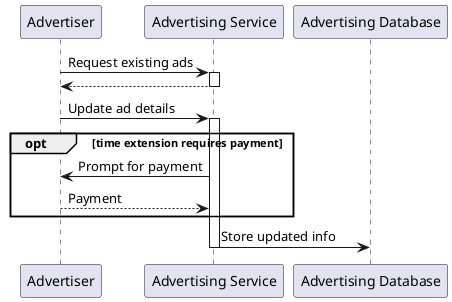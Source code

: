 @startuml

participant "Advertiser" as advertiser
participant "Advertising Service" as adserv
participant "Advertising Database" as addb

advertiser -> adserv: Request existing ads
activate adserv
adserv --> advertiser:
deactivate adserv

advertiser -> adserv: Update ad details
activate adserv

opt time extension requires payment
	adserv -> advertiser: Prompt for payment
	advertiser --> adserv: Payment
end

adserv -> addb: Store updated info

deactivate adserv

@enduml
